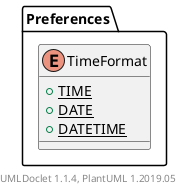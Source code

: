@startuml

    enum Preferences.TimeFormat [[Preferences.TimeFormat.html]] {
        {static} +TIME
        {static} +DATE
        {static} +DATETIME
    }


    center footer UMLDoclet 1.1.4, PlantUML 1.2019.05
@enduml
